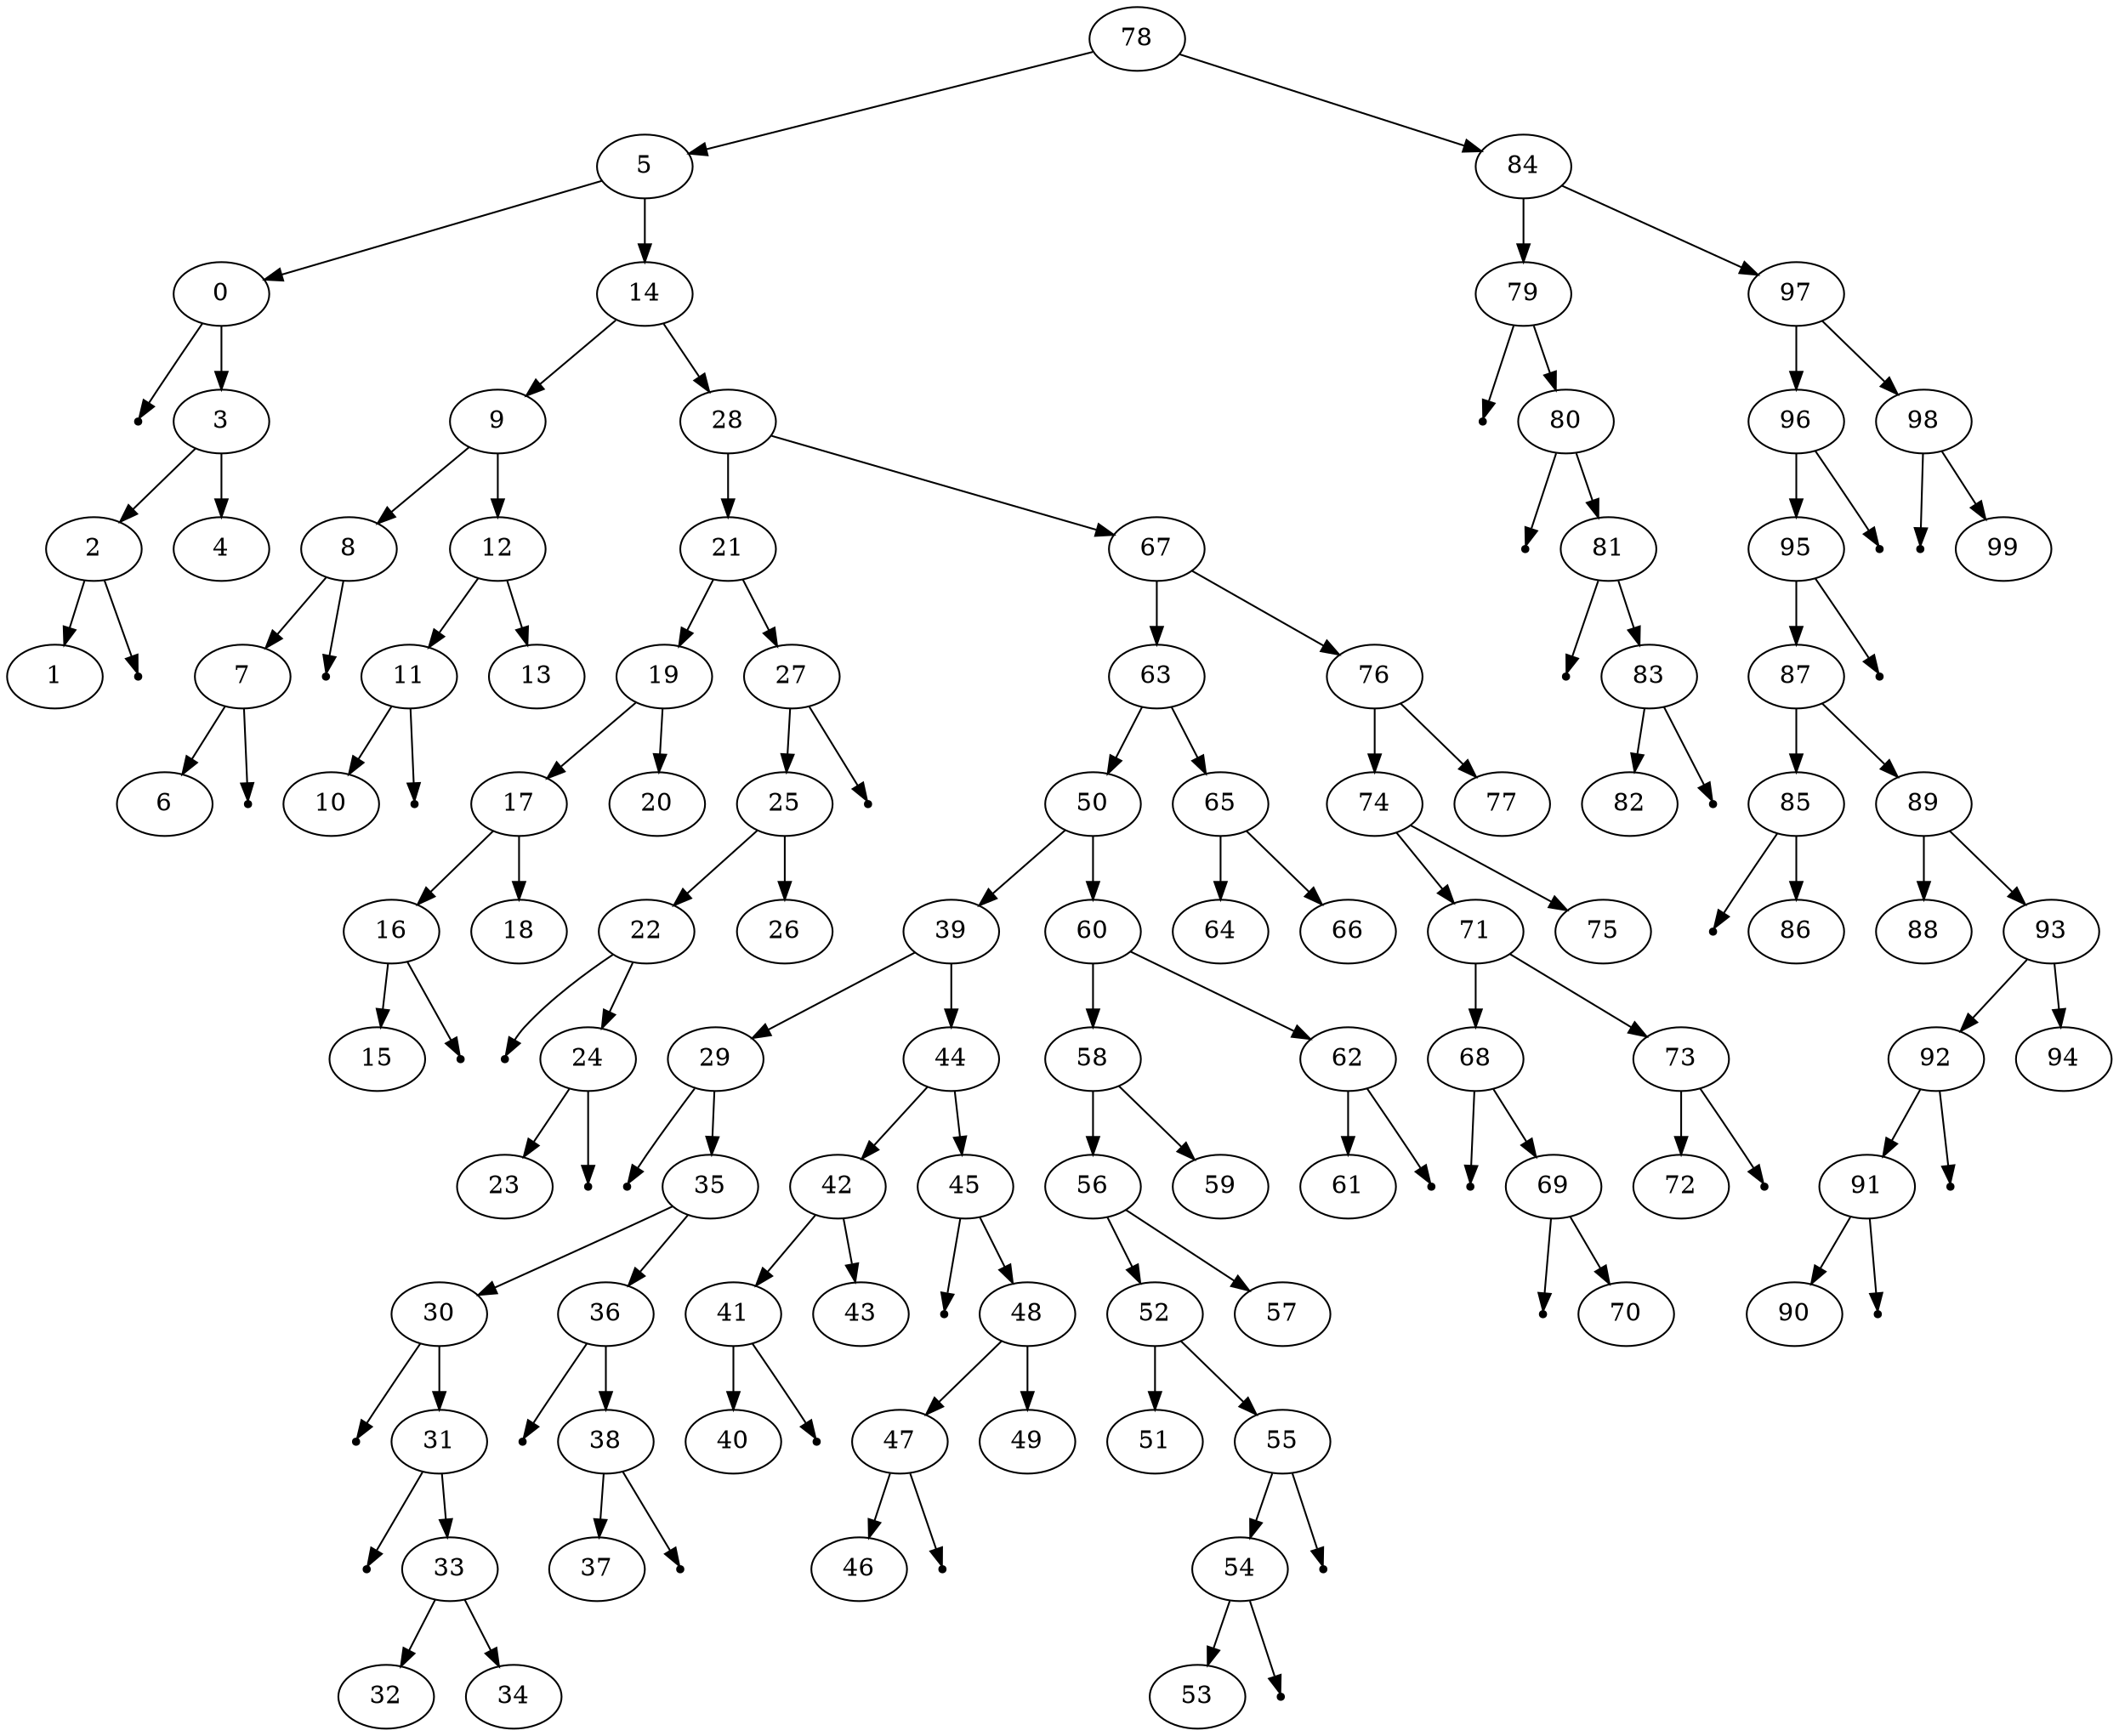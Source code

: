 digraph G{
	78;
	78 -> 5;
	5 -> 0;
	null839055793 [shape=point];
	0 -> null839055793;
	0 -> 3;
	3 -> 2;
	2 -> 1;
	null459102135 [shape=point];
	2 -> null459102135;
	3 -> 4;
	5 -> 14;
	14 -> 9;
	9 -> 8;
	8 -> 7;
	7 -> 6;
	null603791225 [shape=point];
	7 -> null603791225;
	null63603322 [shape=point];
	8 -> null63603322;
	9 -> 12;
	12 -> 11;
	11 -> 10;
	null642183942 [shape=point];
	11 -> null642183942;
	12 -> 13;
	14 -> 28;
	28 -> 21;
	21 -> 19;
	19 -> 17;
	17 -> 16;
	16 -> 15;
	null250782560 [shape=point];
	16 -> null250782560;
	17 -> 18;
	19 -> 20;
	21 -> 27;
	27 -> 25;
	25 -> 22;
	null467555714 [shape=point];
	22 -> null467555714;
	22 -> 24;
	24 -> 23;
	null793006079 [shape=point];
	24 -> null793006079;
	25 -> 26;
	null420166966 [shape=point];
	27 -> null420166966;
	28 -> 67;
	67 -> 63;
	63 -> 50;
	50 -> 39;
	39 -> 29;
	null590992288 [shape=point];
	29 -> null590992288;
	29 -> 35;
	35 -> 30;
	null797461393 [shape=point];
	30 -> null797461393;
	30 -> 31;
	null409714442 [shape=point];
	31 -> null409714442;
	31 -> 33;
	33 -> 32;
	33 -> 34;
	35 -> 36;
	null858744561 [shape=point];
	36 -> null858744561;
	36 -> 38;
	38 -> 37;
	null583773415 [shape=point];
	38 -> null583773415;
	39 -> 44;
	44 -> 42;
	42 -> 41;
	41 -> 40;
	null941004929 [shape=point];
	41 -> null941004929;
	42 -> 43;
	44 -> 45;
	null896257278 [shape=point];
	45 -> null896257278;
	45 -> 48;
	48 -> 47;
	47 -> 46;
	null598737786 [shape=point];
	47 -> null598737786;
	48 -> 49;
	50 -> 60;
	60 -> 58;
	58 -> 56;
	56 -> 52;
	52 -> 51;
	52 -> 55;
	55 -> 54;
	54 -> 53;
	null492996950 [shape=point];
	54 -> null492996950;
	null101214877 [shape=point];
	55 -> null101214877;
	56 -> 57;
	58 -> 59;
	60 -> 62;
	62 -> 61;
	null976992027 [shape=point];
	62 -> null976992027;
	63 -> 65;
	65 -> 64;
	65 -> 66;
	67 -> 76;
	76 -> 74;
	74 -> 71;
	71 -> 68;
	null202415049 [shape=point];
	68 -> null202415049;
	68 -> 69;
	null127930625 [shape=point];
	69 -> null127930625;
	69 -> 70;
	71 -> 73;
	73 -> 72;
	null931013475 [shape=point];
	73 -> null931013475;
	74 -> 75;
	76 -> 77;
	78 -> 84;
	84 -> 79;
	null389614975 [shape=point];
	79 -> null389614975;
	79 -> 80;
	null704081811 [shape=point];
	80 -> null704081811;
	80 -> 81;
	null696834330 [shape=point];
	81 -> null696834330;
	81 -> 83;
	83 -> 82;
	null219226028 [shape=point];
	83 -> null219226028;
	84 -> 97;
	97 -> 96;
	96 -> 95;
	95 -> 87;
	87 -> 85;
	null206259868 [shape=point];
	85 -> null206259868;
	85 -> 86;
	87 -> 89;
	89 -> 88;
	89 -> 93;
	93 -> 92;
	92 -> 91;
	91 -> 90;
	null393213699 [shape=point];
	91 -> null393213699;
	null150636742 [shape=point];
	92 -> null150636742;
	93 -> 94;
	null994431379 [shape=point];
	95 -> null994431379;
	null691084774 [shape=point];
	96 -> null691084774;
	97 -> 98;
	null844446836 [shape=point];
	98 -> null844446836;
	98 -> 99;
}